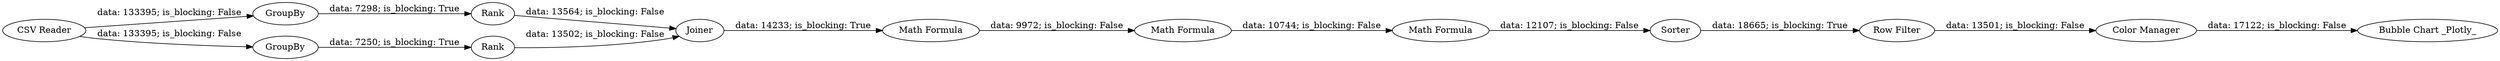 digraph {
	"8429495558622248464_18" [label="Bubble Chart _Plotly_"]
	"8429495558622248464_20" [label="Math Formula"]
	"8429495558622248464_4" [label=Rank]
	"8429495558622248464_3" [label=GroupBy]
	"8429495558622248464_13" [label="Math Formula"]
	"8429495558622248464_10" [label=Joiner]
	"8429495558622248464_15" [label="Color Manager"]
	"8429495558622248464_1" [label="CSV Reader"]
	"8429495558622248464_16" [label="Row Filter"]
	"8429495558622248464_17" [label=Sorter]
	"8429495558622248464_19" [label="Math Formula"]
	"8429495558622248464_5" [label=GroupBy]
	"8429495558622248464_2" [label=Rank]
	"8429495558622248464_1" -> "8429495558622248464_3" [label="data: 133395; is_blocking: False"]
	"8429495558622248464_5" -> "8429495558622248464_4" [label="data: 7250; is_blocking: True"]
	"8429495558622248464_10" -> "8429495558622248464_13" [label="data: 14233; is_blocking: True"]
	"8429495558622248464_1" -> "8429495558622248464_5" [label="data: 133395; is_blocking: False"]
	"8429495558622248464_17" -> "8429495558622248464_16" [label="data: 18665; is_blocking: True"]
	"8429495558622248464_3" -> "8429495558622248464_2" [label="data: 7298; is_blocking: True"]
	"8429495558622248464_20" -> "8429495558622248464_17" [label="data: 12107; is_blocking: False"]
	"8429495558622248464_13" -> "8429495558622248464_19" [label="data: 9972; is_blocking: False"]
	"8429495558622248464_15" -> "8429495558622248464_18" [label="data: 17122; is_blocking: False"]
	"8429495558622248464_19" -> "8429495558622248464_20" [label="data: 10744; is_blocking: False"]
	"8429495558622248464_2" -> "8429495558622248464_10" [label="data: 13564; is_blocking: False"]
	"8429495558622248464_16" -> "8429495558622248464_15" [label="data: 13501; is_blocking: False"]
	"8429495558622248464_4" -> "8429495558622248464_10" [label="data: 13502; is_blocking: False"]
	rankdir=LR
}
